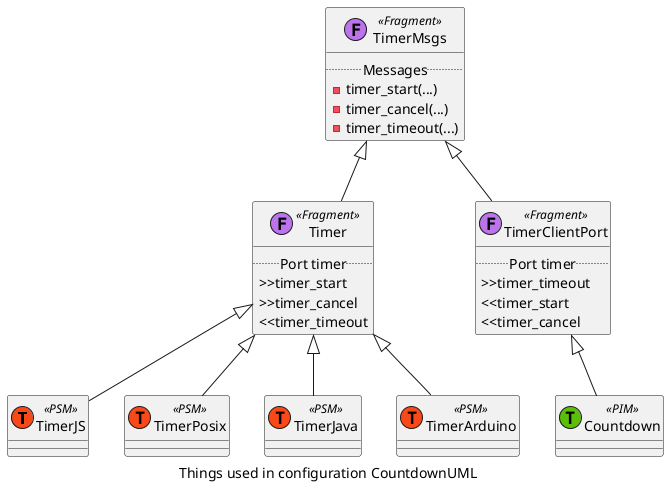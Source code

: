 @startuml
caption Things used in configuration CountdownUML
class TimerJS <<(T,#F94918)PSM>> {
}
class Timer <<(F,#BC74ED)Fragment>> {
..Port timer..
>>timer_start
>>timer_cancel
<<timer_timeout
}
class TimerMsgs <<(F,#BC74ED)Fragment>> {
..Messages..
-timer_start(...)
-timer_cancel(...)
-timer_timeout(...)
}
class TimerPosix <<(T,#F94918)PSM>> {
}
class TimerJava <<(T,#F94918)PSM>> {
}
class Countdown <<(T,#5BBF09)PIM>> {
}
class TimerClientPort <<(F,#BC74ED)Fragment>> {
..Port timer..
>>timer_timeout
<<timer_start
<<timer_cancel
}
class TimerArduino <<(T,#F94918)PSM>> {
}
Timer <|-- TimerJS
TimerMsgs <|-- Timer
Timer <|-- TimerPosix
Timer <|-- TimerJava
TimerClientPort <|-- Countdown
TimerMsgs <|-- TimerClientPort
Timer <|-- TimerArduino
@enduml